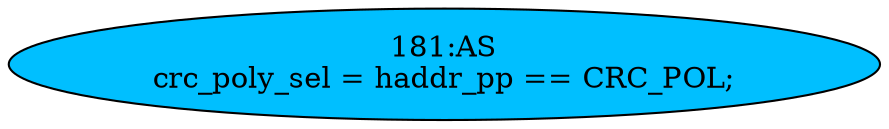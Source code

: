 strict digraph "" {
	node [label="\N"];
	"181:AS"	 [ast="<pyverilog.vparser.ast.Assign object at 0x7fba378aecd0>",
		def_var="['crc_poly_sel']",
		fillcolor=deepskyblue,
		label="181:AS
crc_poly_sel = haddr_pp == CRC_POL;",
		statements="[]",
		style=filled,
		typ=Assign,
		use_var="['haddr_pp', 'CRC_POL']"];
}
